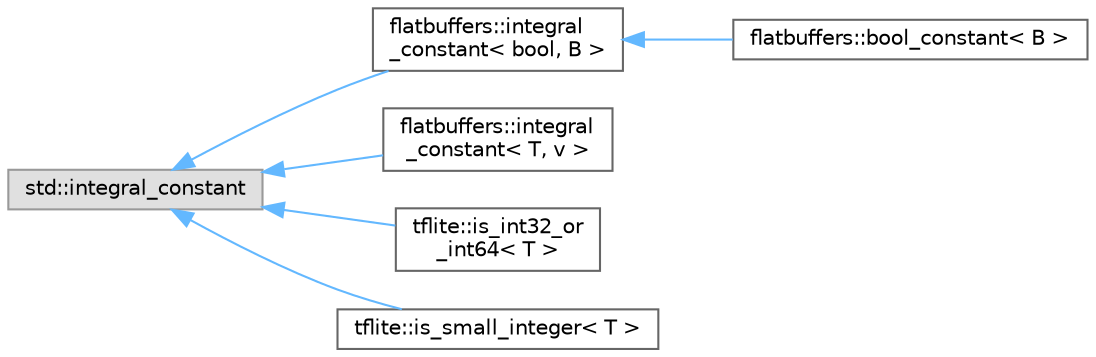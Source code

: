 digraph "Graphical Class Hierarchy"
{
 // LATEX_PDF_SIZE
  bgcolor="transparent";
  edge [fontname=Helvetica,fontsize=10,labelfontname=Helvetica,labelfontsize=10];
  node [fontname=Helvetica,fontsize=10,shape=box,height=0.2,width=0.4];
  rankdir="LR";
  Node0 [id="Node000000",label="std::integral_constant",height=0.2,width=0.4,color="grey60", fillcolor="#E0E0E0", style="filled",tooltip=" "];
  Node0 -> Node1 [id="edge558_Node000000_Node000001",dir="back",color="steelblue1",style="solid",tooltip=" "];
  Node1 [id="Node000001",label="flatbuffers::integral\l_constant\< bool, B \>",height=0.2,width=0.4,color="grey40", fillcolor="white", style="filled",URL="$structflatbuffers_1_1integral__constant.html",tooltip=" "];
  Node1 -> Node2 [id="edge559_Node000001_Node000002",dir="back",color="steelblue1",style="solid",tooltip=" "];
  Node2 [id="Node000002",label="flatbuffers::bool_constant\< B \>",height=0.2,width=0.4,color="grey40", fillcolor="white", style="filled",URL="$structflatbuffers_1_1bool__constant.html",tooltip=" "];
  Node0 -> Node3 [id="edge560_Node000000_Node000003",dir="back",color="steelblue1",style="solid",tooltip=" "];
  Node3 [id="Node000003",label="flatbuffers::integral\l_constant\< T, v \>",height=0.2,width=0.4,color="grey40", fillcolor="white", style="filled",URL="$structflatbuffers_1_1integral__constant.html",tooltip=" "];
  Node0 -> Node4 [id="edge561_Node000000_Node000004",dir="back",color="steelblue1",style="solid",tooltip=" "];
  Node4 [id="Node000004",label="tflite::is_int32_or\l_int64\< T \>",height=0.2,width=0.4,color="grey40", fillcolor="white", style="filled",URL="$structtflite_1_1is__int32__or__int64.html",tooltip=" "];
  Node0 -> Node5 [id="edge562_Node000000_Node000005",dir="back",color="steelblue1",style="solid",tooltip=" "];
  Node5 [id="Node000005",label="tflite::is_small_integer\< T \>",height=0.2,width=0.4,color="grey40", fillcolor="white", style="filled",URL="$structtflite_1_1is__small__integer.html",tooltip=" "];
}
